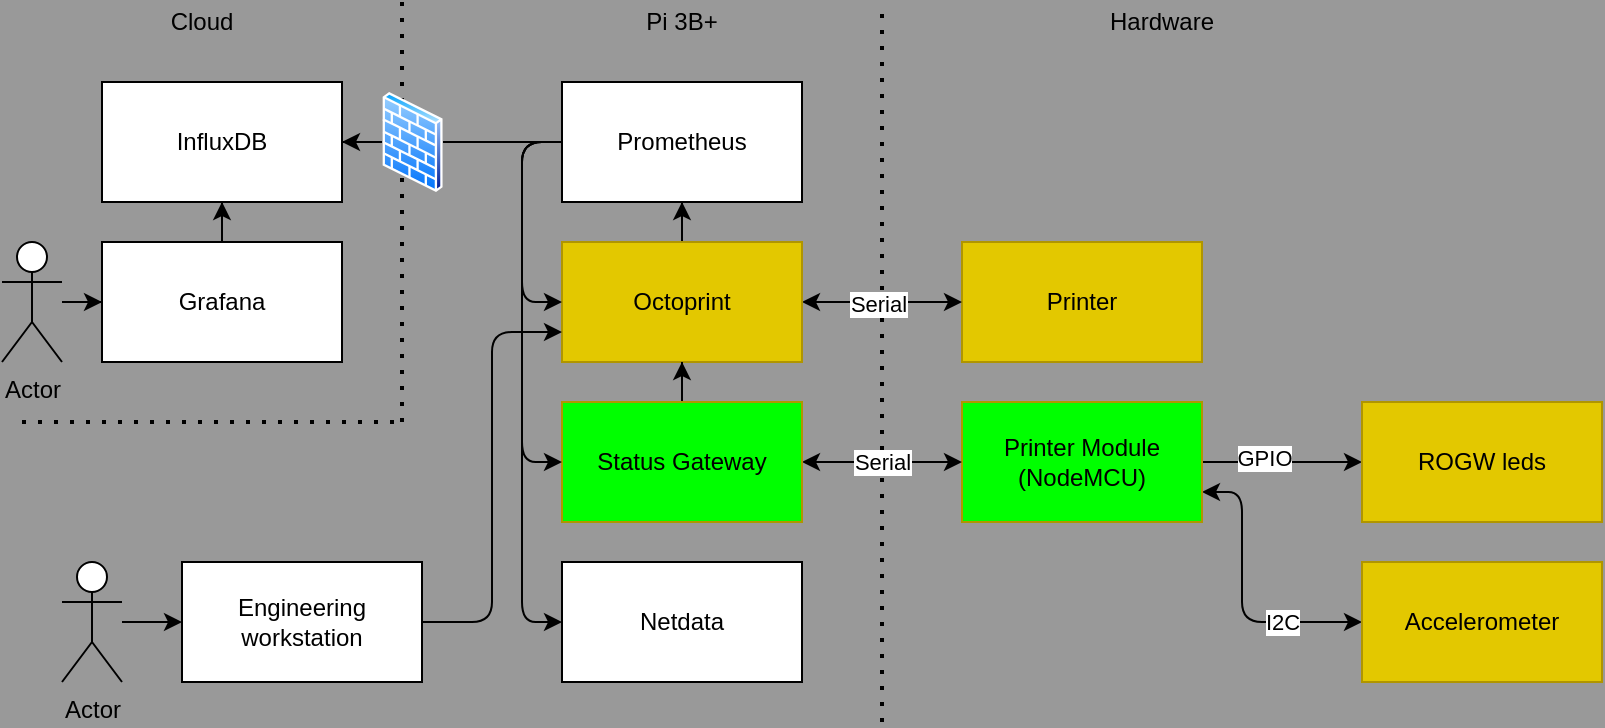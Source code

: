 <mxfile scale="1" border="8">
    <diagram id="0gjUhKciklcQvPrOaRau" name="Page-1">
        <mxGraphModel dx="940" dy="453" grid="1" gridSize="10" guides="1" tooltips="1" connect="1" arrows="1" fold="1" page="1" pageScale="1" pageWidth="850" pageHeight="1100" background="#999999" math="0" shadow="0">
            <root>
                <mxCell id="0"/>
                <mxCell id="1" parent="0"/>
                <mxCell id="2" value="Printer" style="rounded=0;whiteSpace=wrap;html=1;fillColor=#e3c800;strokeColor=#B09500;fontColor=#000000;" parent="1" vertex="1">
                    <mxGeometry x="480" y="160" width="120" height="60" as="geometry"/>
                </mxCell>
                <mxCell id="13" style="edgeStyle=orthogonalEdgeStyle;rounded=0;orthogonalLoop=1;jettySize=auto;html=1;entryX=0;entryY=0.5;entryDx=0;entryDy=0;startArrow=classic;startFill=1;" parent="1" source="3" target="2" edge="1">
                    <mxGeometry relative="1" as="geometry"/>
                </mxCell>
                <mxCell id="30" value="" style="edgeStyle=orthogonalEdgeStyle;rounded=0;orthogonalLoop=1;jettySize=auto;html=1;" parent="1" source="3" target="23" edge="1">
                    <mxGeometry relative="1" as="geometry"/>
                </mxCell>
                <mxCell id="3" value="Octoprint" style="rounded=0;whiteSpace=wrap;html=1;fillColor=#e3c800;strokeColor=#B09500;fontColor=#000000;" parent="1" vertex="1">
                    <mxGeometry x="280" y="160" width="120" height="60" as="geometry"/>
                </mxCell>
                <mxCell id="4" value="" style="endArrow=none;dashed=1;html=1;dashPattern=1 3;strokeWidth=2;" parent="1" edge="1">
                    <mxGeometry width="50" height="50" relative="1" as="geometry">
                        <mxPoint x="440" y="400" as="sourcePoint"/>
                        <mxPoint x="440" y="40" as="targetPoint"/>
                    </mxGeometry>
                </mxCell>
                <mxCell id="33" value="Serial" style="edgeLabel;html=1;align=center;verticalAlign=middle;resizable=0;points=[];" parent="4" vertex="1" connectable="0">
                    <mxGeometry x="0.165" y="2" relative="1" as="geometry">
                        <mxPoint as="offset"/>
                    </mxGeometry>
                </mxCell>
                <mxCell id="11" style="edgeStyle=orthogonalEdgeStyle;rounded=0;orthogonalLoop=1;jettySize=auto;html=1;entryX=0;entryY=0.5;entryDx=0;entryDy=0;" parent="1" source="5" target="6" edge="1">
                    <mxGeometry relative="1" as="geometry"/>
                </mxCell>
                <mxCell id="36" value="GPIO" style="edgeLabel;html=1;align=center;verticalAlign=middle;resizable=0;points=[];" parent="11" vertex="1" connectable="0">
                    <mxGeometry x="-0.229" y="2" relative="1" as="geometry">
                        <mxPoint as="offset"/>
                    </mxGeometry>
                </mxCell>
                <mxCell id="12" style="edgeStyle=orthogonalEdgeStyle;rounded=1;orthogonalLoop=1;jettySize=auto;html=1;entryX=0;entryY=0.5;entryDx=0;entryDy=0;exitX=1;exitY=0.75;exitDx=0;exitDy=0;startArrow=classic;startFill=1;" parent="1" source="5" target="7" edge="1">
                    <mxGeometry relative="1" as="geometry">
                        <Array as="points">
                            <mxPoint x="620" y="285"/>
                            <mxPoint x="620" y="350"/>
                        </Array>
                    </mxGeometry>
                </mxCell>
                <mxCell id="35" value="I2C" style="edgeLabel;html=1;align=center;verticalAlign=middle;resizable=0;points=[];" parent="12" vertex="1" connectable="0">
                    <mxGeometry x="0.322" y="-1" relative="1" as="geometry">
                        <mxPoint x="9" y="-1" as="offset"/>
                    </mxGeometry>
                </mxCell>
                <mxCell id="5" value="Printer Module&lt;br&gt;(NodeMCU)" style="rounded=0;whiteSpace=wrap;html=1;strokeColor=#B09500;fontColor=#000000;fillColor=#00FF00;" parent="1" vertex="1">
                    <mxGeometry x="480" y="240" width="120" height="60" as="geometry"/>
                </mxCell>
                <mxCell id="6" value="ROGW leds" style="rounded=0;whiteSpace=wrap;html=1;fillColor=#e3c800;strokeColor=#B09500;fontColor=#000000;" parent="1" vertex="1">
                    <mxGeometry x="680" y="240" width="120" height="60" as="geometry"/>
                </mxCell>
                <mxCell id="7" value="Accelerometer" style="rounded=0;whiteSpace=wrap;html=1;fillColor=#e3c800;strokeColor=#B09500;fontColor=#000000;" parent="1" vertex="1">
                    <mxGeometry x="680" y="320" width="120" height="60" as="geometry"/>
                </mxCell>
                <mxCell id="10" style="edgeStyle=orthogonalEdgeStyle;rounded=0;orthogonalLoop=1;jettySize=auto;html=1;entryX=0;entryY=0.5;entryDx=0;entryDy=0;startArrow=classic;startFill=1;" parent="1" source="8" target="5" edge="1">
                    <mxGeometry relative="1" as="geometry"/>
                </mxCell>
                <mxCell id="34" value="Serial" style="edgeLabel;html=1;align=center;verticalAlign=middle;resizable=0;points=[];" parent="10" vertex="1" connectable="0">
                    <mxGeometry x="0.271" y="1" relative="1" as="geometry">
                        <mxPoint x="-11" y="1" as="offset"/>
                    </mxGeometry>
                </mxCell>
                <mxCell id="14" style="edgeStyle=orthogonalEdgeStyle;rounded=0;orthogonalLoop=1;jettySize=auto;html=1;entryX=0.5;entryY=1;entryDx=0;entryDy=0;" parent="1" source="8" target="3" edge="1">
                    <mxGeometry relative="1" as="geometry"/>
                </mxCell>
                <mxCell id="8" value="Status Gateway" style="rounded=0;whiteSpace=wrap;html=1;strokeColor=#B09500;fontColor=#000000;fillColor=#00FF00;" parent="1" vertex="1">
                    <mxGeometry x="280" y="240" width="120" height="60" as="geometry"/>
                </mxCell>
                <mxCell id="9" value="Netdata" style="rounded=0;whiteSpace=wrap;html=1;" parent="1" vertex="1">
                    <mxGeometry x="280" y="320" width="120" height="60" as="geometry"/>
                </mxCell>
                <mxCell id="15" value="Hardware" style="text;html=1;strokeColor=none;fillColor=none;align=center;verticalAlign=middle;whiteSpace=wrap;rounded=0;" parent="1" vertex="1">
                    <mxGeometry x="560" y="40" width="40" height="20" as="geometry"/>
                </mxCell>
                <mxCell id="16" value="Pi 3B+" style="text;html=1;strokeColor=none;fillColor=none;align=center;verticalAlign=middle;whiteSpace=wrap;rounded=0;" parent="1" vertex="1">
                    <mxGeometry x="320" y="40" width="40" height="20" as="geometry"/>
                </mxCell>
                <mxCell id="17" value="" style="endArrow=none;dashed=1;html=1;dashPattern=1 3;strokeWidth=2;" parent="1" edge="1">
                    <mxGeometry width="50" height="50" relative="1" as="geometry">
                        <mxPoint x="200" y="250" as="sourcePoint"/>
                        <mxPoint x="200" y="40" as="targetPoint"/>
                    </mxGeometry>
                </mxCell>
                <mxCell id="18" value="Cloud" style="text;html=1;strokeColor=none;fillColor=none;align=center;verticalAlign=middle;whiteSpace=wrap;rounded=0;" parent="1" vertex="1">
                    <mxGeometry x="80" y="40" width="40" height="20" as="geometry"/>
                </mxCell>
                <mxCell id="25" style="edgeStyle=orthogonalEdgeStyle;rounded=0;orthogonalLoop=1;jettySize=auto;html=1;" parent="1" source="19" target="22" edge="1">
                    <mxGeometry relative="1" as="geometry"/>
                </mxCell>
                <mxCell id="19" value="Grafana" style="rounded=0;whiteSpace=wrap;html=1;" parent="1" vertex="1">
                    <mxGeometry x="50" y="160" width="120" height="60" as="geometry"/>
                </mxCell>
                <mxCell id="24" style="edgeStyle=orthogonalEdgeStyle;rounded=0;orthogonalLoop=1;jettySize=auto;html=1;" parent="1" source="20" target="19" edge="1">
                    <mxGeometry relative="1" as="geometry">
                        <Array as="points"/>
                    </mxGeometry>
                </mxCell>
                <mxCell id="20" value="Actor" style="shape=umlActor;verticalLabelPosition=bottom;verticalAlign=top;html=1;outlineConnect=0;" parent="1" vertex="1">
                    <mxGeometry y="160" width="30" height="60" as="geometry"/>
                </mxCell>
                <mxCell id="22" value="InfluxDB" style="rounded=0;whiteSpace=wrap;html=1;" parent="1" vertex="1">
                    <mxGeometry x="50" y="80" width="120" height="60" as="geometry"/>
                </mxCell>
                <mxCell id="26" style="edgeStyle=orthogonalEdgeStyle;rounded=0;orthogonalLoop=1;jettySize=auto;html=1;startArrow=none;" parent="1" source="31" target="22" edge="1">
                    <mxGeometry relative="1" as="geometry"/>
                </mxCell>
                <mxCell id="27" style="orthogonalLoop=1;jettySize=auto;html=1;entryX=0;entryY=0.5;entryDx=0;entryDy=0;elbow=vertical;edgeStyle=orthogonalEdgeStyle;rounded=1;" parent="1" source="23" target="9" edge="1">
                    <mxGeometry relative="1" as="geometry">
                        <Array as="points">
                            <mxPoint x="260" y="110"/>
                            <mxPoint x="260" y="350"/>
                        </Array>
                    </mxGeometry>
                </mxCell>
                <mxCell id="28" style="orthogonalLoop=1;jettySize=auto;html=1;entryX=0;entryY=0.5;entryDx=0;entryDy=0;elbow=vertical;edgeStyle=orthogonalEdgeStyle;rounded=1;" parent="1" source="23" target="8" edge="1">
                    <mxGeometry relative="1" as="geometry">
                        <Array as="points">
                            <mxPoint x="260" y="110"/>
                            <mxPoint x="260" y="270"/>
                        </Array>
                    </mxGeometry>
                </mxCell>
                <mxCell id="29" style="orthogonalLoop=1;jettySize=auto;html=1;entryX=0;entryY=0.5;entryDx=0;entryDy=0;elbow=vertical;edgeStyle=orthogonalEdgeStyle;rounded=1;" parent="1" source="23" target="3" edge="1">
                    <mxGeometry relative="1" as="geometry">
                        <Array as="points">
                            <mxPoint x="260" y="110"/>
                            <mxPoint x="260" y="190"/>
                        </Array>
                    </mxGeometry>
                </mxCell>
                <mxCell id="23" value="Prometheus" style="rounded=0;whiteSpace=wrap;html=1;" parent="1" vertex="1">
                    <mxGeometry x="280" y="80" width="120" height="60" as="geometry"/>
                </mxCell>
                <mxCell id="31" value="" style="aspect=fixed;perimeter=ellipsePerimeter;html=1;align=center;shadow=0;dashed=0;spacingTop=3;image;image=img/lib/active_directory/firewall.svg;" parent="1" vertex="1">
                    <mxGeometry x="190" y="85" width="30.5" height="50" as="geometry"/>
                </mxCell>
                <mxCell id="32" value="" style="edgeStyle=orthogonalEdgeStyle;rounded=0;orthogonalLoop=1;jettySize=auto;html=1;endArrow=none;" parent="1" source="23" target="31" edge="1">
                    <mxGeometry relative="1" as="geometry">
                        <mxPoint x="280" y="110" as="sourcePoint"/>
                        <mxPoint x="170" y="110" as="targetPoint"/>
                    </mxGeometry>
                </mxCell>
                <mxCell id="37" value="" style="endArrow=none;dashed=1;html=1;dashPattern=1 3;strokeWidth=2;" parent="1" edge="1">
                    <mxGeometry width="50" height="50" relative="1" as="geometry">
                        <mxPoint x="10" y="250" as="sourcePoint"/>
                        <mxPoint x="200" y="250" as="targetPoint"/>
                    </mxGeometry>
                </mxCell>
                <mxCell id="40" style="edgeStyle=orthogonalEdgeStyle;rounded=0;orthogonalLoop=1;jettySize=auto;html=1;startArrow=none;startFill=0;" parent="1" source="38" target="39" edge="1">
                    <mxGeometry relative="1" as="geometry"/>
                </mxCell>
                <mxCell id="38" value="Actor" style="shape=umlActor;verticalLabelPosition=bottom;verticalAlign=top;html=1;outlineConnect=0;" parent="1" vertex="1">
                    <mxGeometry x="30" y="320" width="30" height="60" as="geometry"/>
                </mxCell>
                <mxCell id="41" style="edgeStyle=orthogonalEdgeStyle;rounded=1;orthogonalLoop=1;jettySize=auto;html=1;entryX=0;entryY=0.75;entryDx=0;entryDy=0;startArrow=none;startFill=0;" parent="1" source="39" target="3" edge="1">
                    <mxGeometry relative="1" as="geometry"/>
                </mxCell>
                <mxCell id="39" value="Engineering workstation" style="rounded=0;whiteSpace=wrap;html=1;" parent="1" vertex="1">
                    <mxGeometry x="90" y="320" width="120" height="60" as="geometry"/>
                </mxCell>
            </root>
        </mxGraphModel>
    </diagram>
</mxfile>